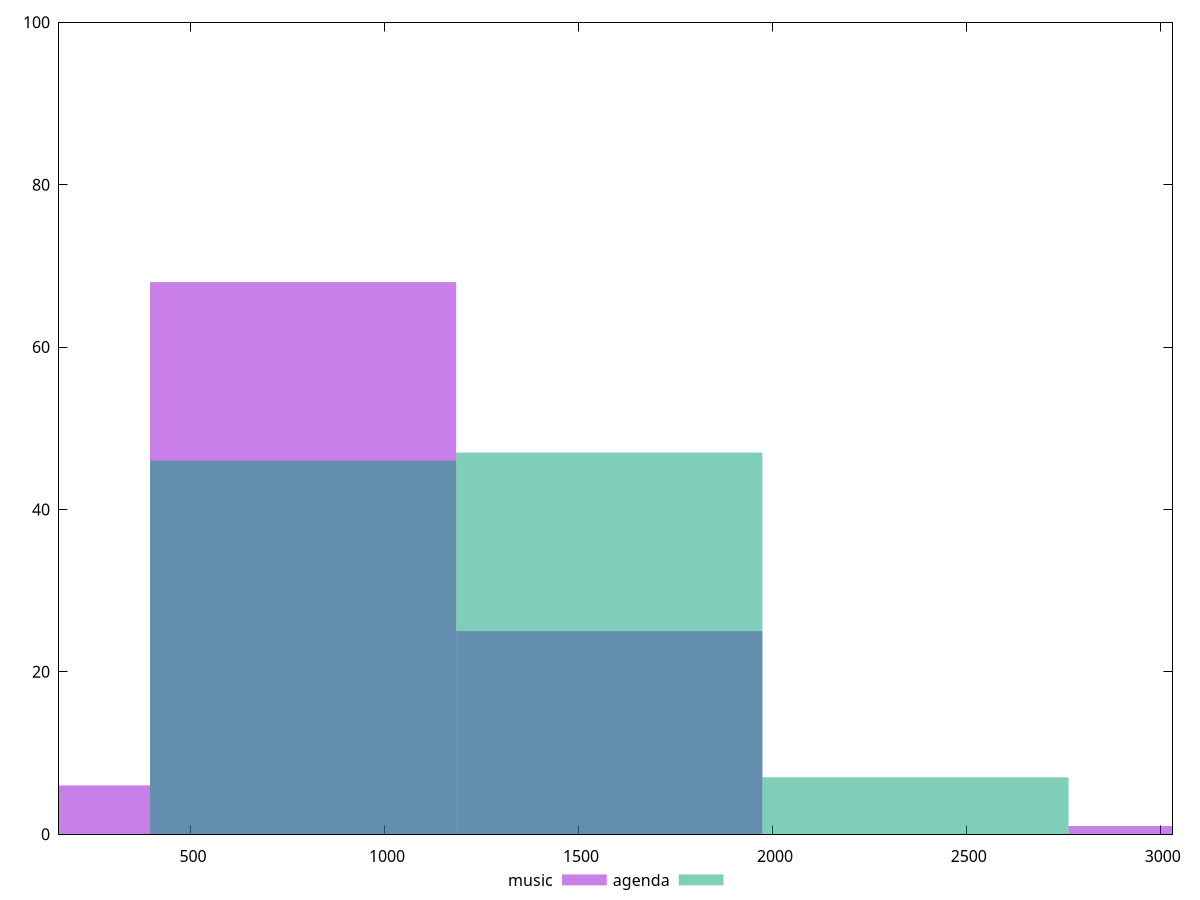 reset

$music <<EOF
0 6
789.1652640328682 68
1578.3305280657364 25
3156.661056131473 1
EOF

$agenda <<EOF
789.1652640328682 46
1578.3305280657364 47
2367.4957920986044 7
EOF

set key outside below
set boxwidth 789.1652640328682
set xrange [160:3030]
set yrange [0:100]
set trange [0:100]
set style fill transparent solid 0.5 noborder
set terminal svg size 640, 500 enhanced background rgb 'white'
set output "reports/report_00027_2021-02-24T12-40-31.850Z/uses-http2/comparison/histogram/0_vs_1.svg"

plot $music title "music" with boxes, \
     $agenda title "agenda" with boxes

reset
